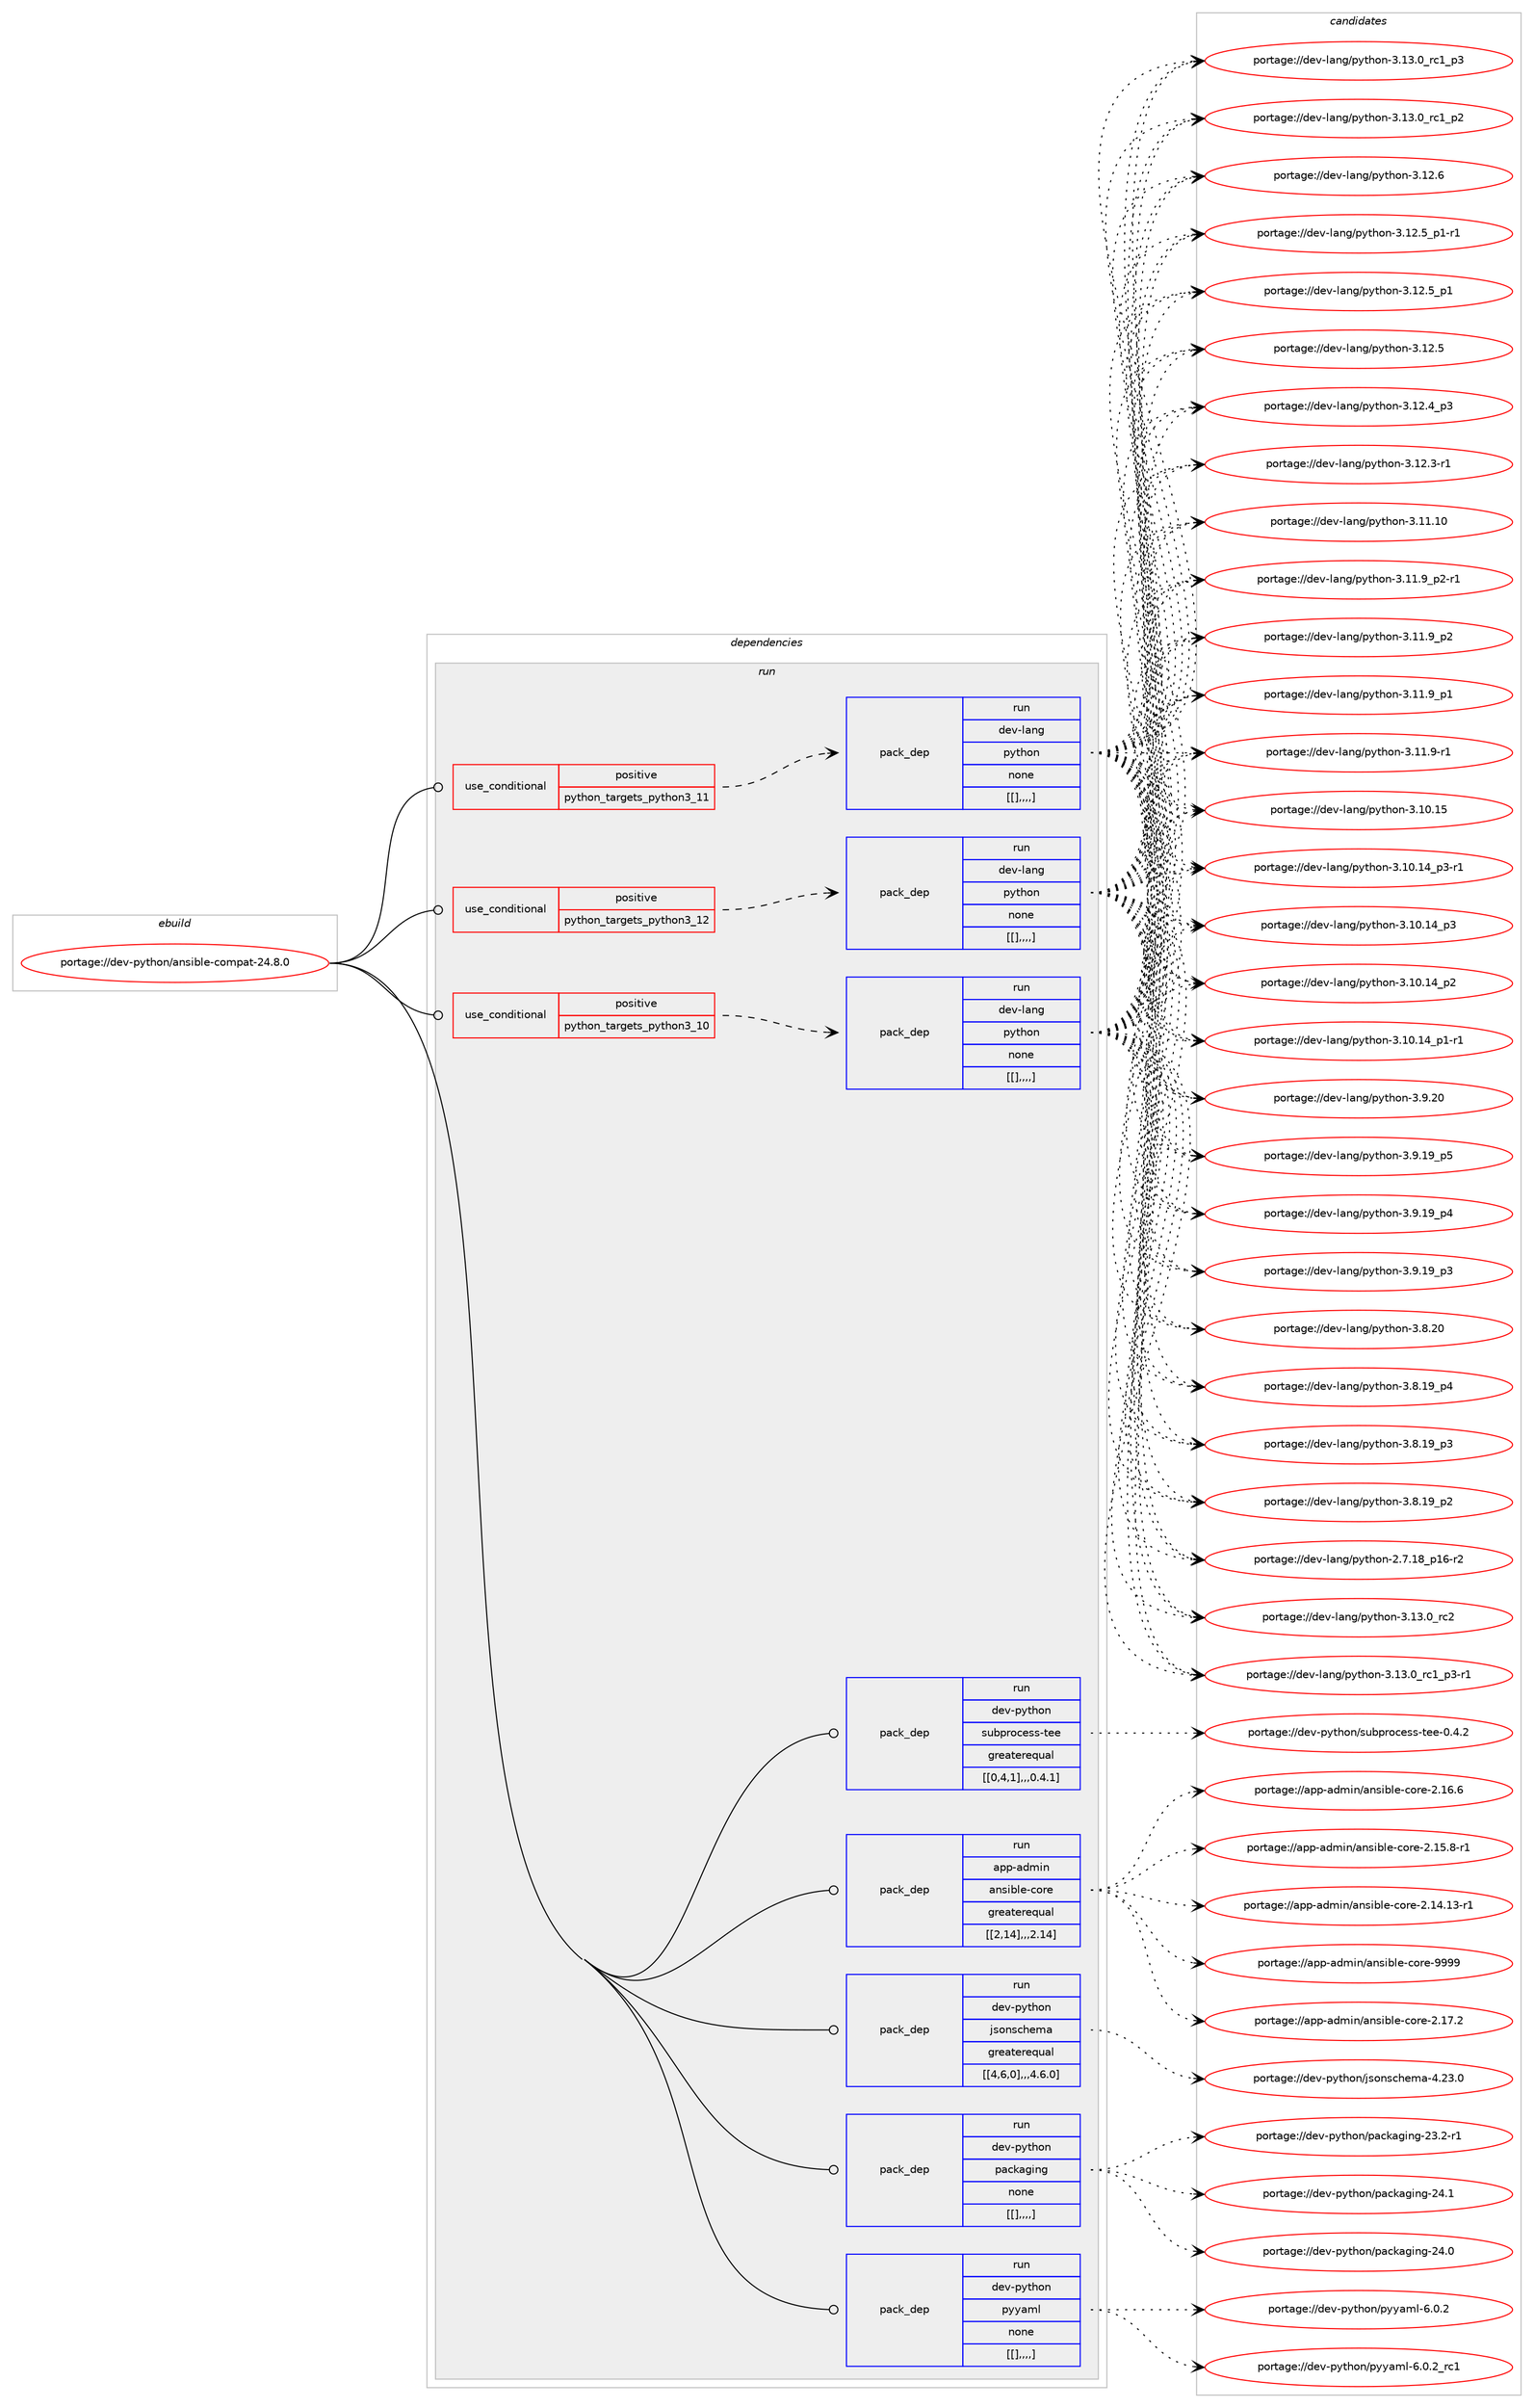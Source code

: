 digraph prolog {

# *************
# Graph options
# *************

newrank=true;
concentrate=true;
compound=true;
graph [rankdir=LR,fontname=Helvetica,fontsize=10,ranksep=1.5];#, ranksep=2.5, nodesep=0.2];
edge  [arrowhead=vee];
node  [fontname=Helvetica,fontsize=10];

# **********
# The ebuild
# **********

subgraph cluster_leftcol {
color=gray;
label=<<i>ebuild</i>>;
id [label="portage://dev-python/ansible-compat-24.8.0", color=red, width=4, href="../dev-python/ansible-compat-24.8.0.svg"];
}

# ****************
# The dependencies
# ****************

subgraph cluster_midcol {
color=gray;
label=<<i>dependencies</i>>;
subgraph cluster_compile {
fillcolor="#eeeeee";
style=filled;
label=<<i>compile</i>>;
}
subgraph cluster_compileandrun {
fillcolor="#eeeeee";
style=filled;
label=<<i>compile and run</i>>;
}
subgraph cluster_run {
fillcolor="#eeeeee";
style=filled;
label=<<i>run</i>>;
subgraph cond31398 {
dependency142624 [label=<<TABLE BORDER="0" CELLBORDER="1" CELLSPACING="0" CELLPADDING="4"><TR><TD ROWSPAN="3" CELLPADDING="10">use_conditional</TD></TR><TR><TD>positive</TD></TR><TR><TD>python_targets_python3_10</TD></TR></TABLE>>, shape=none, color=red];
subgraph pack110013 {
dependency142625 [label=<<TABLE BORDER="0" CELLBORDER="1" CELLSPACING="0" CELLPADDING="4" WIDTH="220"><TR><TD ROWSPAN="6" CELLPADDING="30">pack_dep</TD></TR><TR><TD WIDTH="110">run</TD></TR><TR><TD>dev-lang</TD></TR><TR><TD>python</TD></TR><TR><TD>none</TD></TR><TR><TD>[[],,,,]</TD></TR></TABLE>>, shape=none, color=blue];
}
dependency142624:e -> dependency142625:w [weight=20,style="dashed",arrowhead="vee"];
}
id:e -> dependency142624:w [weight=20,style="solid",arrowhead="odot"];
subgraph cond31399 {
dependency142626 [label=<<TABLE BORDER="0" CELLBORDER="1" CELLSPACING="0" CELLPADDING="4"><TR><TD ROWSPAN="3" CELLPADDING="10">use_conditional</TD></TR><TR><TD>positive</TD></TR><TR><TD>python_targets_python3_11</TD></TR></TABLE>>, shape=none, color=red];
subgraph pack110014 {
dependency142627 [label=<<TABLE BORDER="0" CELLBORDER="1" CELLSPACING="0" CELLPADDING="4" WIDTH="220"><TR><TD ROWSPAN="6" CELLPADDING="30">pack_dep</TD></TR><TR><TD WIDTH="110">run</TD></TR><TR><TD>dev-lang</TD></TR><TR><TD>python</TD></TR><TR><TD>none</TD></TR><TR><TD>[[],,,,]</TD></TR></TABLE>>, shape=none, color=blue];
}
dependency142626:e -> dependency142627:w [weight=20,style="dashed",arrowhead="vee"];
}
id:e -> dependency142626:w [weight=20,style="solid",arrowhead="odot"];
subgraph cond31400 {
dependency142628 [label=<<TABLE BORDER="0" CELLBORDER="1" CELLSPACING="0" CELLPADDING="4"><TR><TD ROWSPAN="3" CELLPADDING="10">use_conditional</TD></TR><TR><TD>positive</TD></TR><TR><TD>python_targets_python3_12</TD></TR></TABLE>>, shape=none, color=red];
subgraph pack110015 {
dependency142629 [label=<<TABLE BORDER="0" CELLBORDER="1" CELLSPACING="0" CELLPADDING="4" WIDTH="220"><TR><TD ROWSPAN="6" CELLPADDING="30">pack_dep</TD></TR><TR><TD WIDTH="110">run</TD></TR><TR><TD>dev-lang</TD></TR><TR><TD>python</TD></TR><TR><TD>none</TD></TR><TR><TD>[[],,,,]</TD></TR></TABLE>>, shape=none, color=blue];
}
dependency142628:e -> dependency142629:w [weight=20,style="dashed",arrowhead="vee"];
}
id:e -> dependency142628:w [weight=20,style="solid",arrowhead="odot"];
subgraph pack110016 {
dependency142630 [label=<<TABLE BORDER="0" CELLBORDER="1" CELLSPACING="0" CELLPADDING="4" WIDTH="220"><TR><TD ROWSPAN="6" CELLPADDING="30">pack_dep</TD></TR><TR><TD WIDTH="110">run</TD></TR><TR><TD>app-admin</TD></TR><TR><TD>ansible-core</TD></TR><TR><TD>greaterequal</TD></TR><TR><TD>[[2,14],,,2.14]</TD></TR></TABLE>>, shape=none, color=blue];
}
id:e -> dependency142630:w [weight=20,style="solid",arrowhead="odot"];
subgraph pack110017 {
dependency142631 [label=<<TABLE BORDER="0" CELLBORDER="1" CELLSPACING="0" CELLPADDING="4" WIDTH="220"><TR><TD ROWSPAN="6" CELLPADDING="30">pack_dep</TD></TR><TR><TD WIDTH="110">run</TD></TR><TR><TD>dev-python</TD></TR><TR><TD>jsonschema</TD></TR><TR><TD>greaterequal</TD></TR><TR><TD>[[4,6,0],,,4.6.0]</TD></TR></TABLE>>, shape=none, color=blue];
}
id:e -> dependency142631:w [weight=20,style="solid",arrowhead="odot"];
subgraph pack110018 {
dependency142632 [label=<<TABLE BORDER="0" CELLBORDER="1" CELLSPACING="0" CELLPADDING="4" WIDTH="220"><TR><TD ROWSPAN="6" CELLPADDING="30">pack_dep</TD></TR><TR><TD WIDTH="110">run</TD></TR><TR><TD>dev-python</TD></TR><TR><TD>packaging</TD></TR><TR><TD>none</TD></TR><TR><TD>[[],,,,]</TD></TR></TABLE>>, shape=none, color=blue];
}
id:e -> dependency142632:w [weight=20,style="solid",arrowhead="odot"];
subgraph pack110019 {
dependency142633 [label=<<TABLE BORDER="0" CELLBORDER="1" CELLSPACING="0" CELLPADDING="4" WIDTH="220"><TR><TD ROWSPAN="6" CELLPADDING="30">pack_dep</TD></TR><TR><TD WIDTH="110">run</TD></TR><TR><TD>dev-python</TD></TR><TR><TD>pyyaml</TD></TR><TR><TD>none</TD></TR><TR><TD>[[],,,,]</TD></TR></TABLE>>, shape=none, color=blue];
}
id:e -> dependency142633:w [weight=20,style="solid",arrowhead="odot"];
subgraph pack110020 {
dependency142634 [label=<<TABLE BORDER="0" CELLBORDER="1" CELLSPACING="0" CELLPADDING="4" WIDTH="220"><TR><TD ROWSPAN="6" CELLPADDING="30">pack_dep</TD></TR><TR><TD WIDTH="110">run</TD></TR><TR><TD>dev-python</TD></TR><TR><TD>subprocess-tee</TD></TR><TR><TD>greaterequal</TD></TR><TR><TD>[[0,4,1],,,0.4.1]</TD></TR></TABLE>>, shape=none, color=blue];
}
id:e -> dependency142634:w [weight=20,style="solid",arrowhead="odot"];
}
}

# **************
# The candidates
# **************

subgraph cluster_choices {
rank=same;
color=gray;
label=<<i>candidates</i>>;

subgraph choice110013 {
color=black;
nodesep=1;
choice10010111845108971101034711212111610411111045514649514648951149950 [label="portage://dev-lang/python-3.13.0_rc2", color=red, width=4,href="../dev-lang/python-3.13.0_rc2.svg"];
choice1001011184510897110103471121211161041111104551464951464895114994995112514511449 [label="portage://dev-lang/python-3.13.0_rc1_p3-r1", color=red, width=4,href="../dev-lang/python-3.13.0_rc1_p3-r1.svg"];
choice100101118451089711010347112121116104111110455146495146489511499499511251 [label="portage://dev-lang/python-3.13.0_rc1_p3", color=red, width=4,href="../dev-lang/python-3.13.0_rc1_p3.svg"];
choice100101118451089711010347112121116104111110455146495146489511499499511250 [label="portage://dev-lang/python-3.13.0_rc1_p2", color=red, width=4,href="../dev-lang/python-3.13.0_rc1_p2.svg"];
choice10010111845108971101034711212111610411111045514649504654 [label="portage://dev-lang/python-3.12.6", color=red, width=4,href="../dev-lang/python-3.12.6.svg"];
choice1001011184510897110103471121211161041111104551464950465395112494511449 [label="portage://dev-lang/python-3.12.5_p1-r1", color=red, width=4,href="../dev-lang/python-3.12.5_p1-r1.svg"];
choice100101118451089711010347112121116104111110455146495046539511249 [label="portage://dev-lang/python-3.12.5_p1", color=red, width=4,href="../dev-lang/python-3.12.5_p1.svg"];
choice10010111845108971101034711212111610411111045514649504653 [label="portage://dev-lang/python-3.12.5", color=red, width=4,href="../dev-lang/python-3.12.5.svg"];
choice100101118451089711010347112121116104111110455146495046529511251 [label="portage://dev-lang/python-3.12.4_p3", color=red, width=4,href="../dev-lang/python-3.12.4_p3.svg"];
choice100101118451089711010347112121116104111110455146495046514511449 [label="portage://dev-lang/python-3.12.3-r1", color=red, width=4,href="../dev-lang/python-3.12.3-r1.svg"];
choice1001011184510897110103471121211161041111104551464949464948 [label="portage://dev-lang/python-3.11.10", color=red, width=4,href="../dev-lang/python-3.11.10.svg"];
choice1001011184510897110103471121211161041111104551464949465795112504511449 [label="portage://dev-lang/python-3.11.9_p2-r1", color=red, width=4,href="../dev-lang/python-3.11.9_p2-r1.svg"];
choice100101118451089711010347112121116104111110455146494946579511250 [label="portage://dev-lang/python-3.11.9_p2", color=red, width=4,href="../dev-lang/python-3.11.9_p2.svg"];
choice100101118451089711010347112121116104111110455146494946579511249 [label="portage://dev-lang/python-3.11.9_p1", color=red, width=4,href="../dev-lang/python-3.11.9_p1.svg"];
choice100101118451089711010347112121116104111110455146494946574511449 [label="portage://dev-lang/python-3.11.9-r1", color=red, width=4,href="../dev-lang/python-3.11.9-r1.svg"];
choice1001011184510897110103471121211161041111104551464948464953 [label="portage://dev-lang/python-3.10.15", color=red, width=4,href="../dev-lang/python-3.10.15.svg"];
choice100101118451089711010347112121116104111110455146494846495295112514511449 [label="portage://dev-lang/python-3.10.14_p3-r1", color=red, width=4,href="../dev-lang/python-3.10.14_p3-r1.svg"];
choice10010111845108971101034711212111610411111045514649484649529511251 [label="portage://dev-lang/python-3.10.14_p3", color=red, width=4,href="../dev-lang/python-3.10.14_p3.svg"];
choice10010111845108971101034711212111610411111045514649484649529511250 [label="portage://dev-lang/python-3.10.14_p2", color=red, width=4,href="../dev-lang/python-3.10.14_p2.svg"];
choice100101118451089711010347112121116104111110455146494846495295112494511449 [label="portage://dev-lang/python-3.10.14_p1-r1", color=red, width=4,href="../dev-lang/python-3.10.14_p1-r1.svg"];
choice10010111845108971101034711212111610411111045514657465048 [label="portage://dev-lang/python-3.9.20", color=red, width=4,href="../dev-lang/python-3.9.20.svg"];
choice100101118451089711010347112121116104111110455146574649579511253 [label="portage://dev-lang/python-3.9.19_p5", color=red, width=4,href="../dev-lang/python-3.9.19_p5.svg"];
choice100101118451089711010347112121116104111110455146574649579511252 [label="portage://dev-lang/python-3.9.19_p4", color=red, width=4,href="../dev-lang/python-3.9.19_p4.svg"];
choice100101118451089711010347112121116104111110455146574649579511251 [label="portage://dev-lang/python-3.9.19_p3", color=red, width=4,href="../dev-lang/python-3.9.19_p3.svg"];
choice10010111845108971101034711212111610411111045514656465048 [label="portage://dev-lang/python-3.8.20", color=red, width=4,href="../dev-lang/python-3.8.20.svg"];
choice100101118451089711010347112121116104111110455146564649579511252 [label="portage://dev-lang/python-3.8.19_p4", color=red, width=4,href="../dev-lang/python-3.8.19_p4.svg"];
choice100101118451089711010347112121116104111110455146564649579511251 [label="portage://dev-lang/python-3.8.19_p3", color=red, width=4,href="../dev-lang/python-3.8.19_p3.svg"];
choice100101118451089711010347112121116104111110455146564649579511250 [label="portage://dev-lang/python-3.8.19_p2", color=red, width=4,href="../dev-lang/python-3.8.19_p2.svg"];
choice100101118451089711010347112121116104111110455046554649569511249544511450 [label="portage://dev-lang/python-2.7.18_p16-r2", color=red, width=4,href="../dev-lang/python-2.7.18_p16-r2.svg"];
dependency142625:e -> choice10010111845108971101034711212111610411111045514649514648951149950:w [style=dotted,weight="100"];
dependency142625:e -> choice1001011184510897110103471121211161041111104551464951464895114994995112514511449:w [style=dotted,weight="100"];
dependency142625:e -> choice100101118451089711010347112121116104111110455146495146489511499499511251:w [style=dotted,weight="100"];
dependency142625:e -> choice100101118451089711010347112121116104111110455146495146489511499499511250:w [style=dotted,weight="100"];
dependency142625:e -> choice10010111845108971101034711212111610411111045514649504654:w [style=dotted,weight="100"];
dependency142625:e -> choice1001011184510897110103471121211161041111104551464950465395112494511449:w [style=dotted,weight="100"];
dependency142625:e -> choice100101118451089711010347112121116104111110455146495046539511249:w [style=dotted,weight="100"];
dependency142625:e -> choice10010111845108971101034711212111610411111045514649504653:w [style=dotted,weight="100"];
dependency142625:e -> choice100101118451089711010347112121116104111110455146495046529511251:w [style=dotted,weight="100"];
dependency142625:e -> choice100101118451089711010347112121116104111110455146495046514511449:w [style=dotted,weight="100"];
dependency142625:e -> choice1001011184510897110103471121211161041111104551464949464948:w [style=dotted,weight="100"];
dependency142625:e -> choice1001011184510897110103471121211161041111104551464949465795112504511449:w [style=dotted,weight="100"];
dependency142625:e -> choice100101118451089711010347112121116104111110455146494946579511250:w [style=dotted,weight="100"];
dependency142625:e -> choice100101118451089711010347112121116104111110455146494946579511249:w [style=dotted,weight="100"];
dependency142625:e -> choice100101118451089711010347112121116104111110455146494946574511449:w [style=dotted,weight="100"];
dependency142625:e -> choice1001011184510897110103471121211161041111104551464948464953:w [style=dotted,weight="100"];
dependency142625:e -> choice100101118451089711010347112121116104111110455146494846495295112514511449:w [style=dotted,weight="100"];
dependency142625:e -> choice10010111845108971101034711212111610411111045514649484649529511251:w [style=dotted,weight="100"];
dependency142625:e -> choice10010111845108971101034711212111610411111045514649484649529511250:w [style=dotted,weight="100"];
dependency142625:e -> choice100101118451089711010347112121116104111110455146494846495295112494511449:w [style=dotted,weight="100"];
dependency142625:e -> choice10010111845108971101034711212111610411111045514657465048:w [style=dotted,weight="100"];
dependency142625:e -> choice100101118451089711010347112121116104111110455146574649579511253:w [style=dotted,weight="100"];
dependency142625:e -> choice100101118451089711010347112121116104111110455146574649579511252:w [style=dotted,weight="100"];
dependency142625:e -> choice100101118451089711010347112121116104111110455146574649579511251:w [style=dotted,weight="100"];
dependency142625:e -> choice10010111845108971101034711212111610411111045514656465048:w [style=dotted,weight="100"];
dependency142625:e -> choice100101118451089711010347112121116104111110455146564649579511252:w [style=dotted,weight="100"];
dependency142625:e -> choice100101118451089711010347112121116104111110455146564649579511251:w [style=dotted,weight="100"];
dependency142625:e -> choice100101118451089711010347112121116104111110455146564649579511250:w [style=dotted,weight="100"];
dependency142625:e -> choice100101118451089711010347112121116104111110455046554649569511249544511450:w [style=dotted,weight="100"];
}
subgraph choice110014 {
color=black;
nodesep=1;
choice10010111845108971101034711212111610411111045514649514648951149950 [label="portage://dev-lang/python-3.13.0_rc2", color=red, width=4,href="../dev-lang/python-3.13.0_rc2.svg"];
choice1001011184510897110103471121211161041111104551464951464895114994995112514511449 [label="portage://dev-lang/python-3.13.0_rc1_p3-r1", color=red, width=4,href="../dev-lang/python-3.13.0_rc1_p3-r1.svg"];
choice100101118451089711010347112121116104111110455146495146489511499499511251 [label="portage://dev-lang/python-3.13.0_rc1_p3", color=red, width=4,href="../dev-lang/python-3.13.0_rc1_p3.svg"];
choice100101118451089711010347112121116104111110455146495146489511499499511250 [label="portage://dev-lang/python-3.13.0_rc1_p2", color=red, width=4,href="../dev-lang/python-3.13.0_rc1_p2.svg"];
choice10010111845108971101034711212111610411111045514649504654 [label="portage://dev-lang/python-3.12.6", color=red, width=4,href="../dev-lang/python-3.12.6.svg"];
choice1001011184510897110103471121211161041111104551464950465395112494511449 [label="portage://dev-lang/python-3.12.5_p1-r1", color=red, width=4,href="../dev-lang/python-3.12.5_p1-r1.svg"];
choice100101118451089711010347112121116104111110455146495046539511249 [label="portage://dev-lang/python-3.12.5_p1", color=red, width=4,href="../dev-lang/python-3.12.5_p1.svg"];
choice10010111845108971101034711212111610411111045514649504653 [label="portage://dev-lang/python-3.12.5", color=red, width=4,href="../dev-lang/python-3.12.5.svg"];
choice100101118451089711010347112121116104111110455146495046529511251 [label="portage://dev-lang/python-3.12.4_p3", color=red, width=4,href="../dev-lang/python-3.12.4_p3.svg"];
choice100101118451089711010347112121116104111110455146495046514511449 [label="portage://dev-lang/python-3.12.3-r1", color=red, width=4,href="../dev-lang/python-3.12.3-r1.svg"];
choice1001011184510897110103471121211161041111104551464949464948 [label="portage://dev-lang/python-3.11.10", color=red, width=4,href="../dev-lang/python-3.11.10.svg"];
choice1001011184510897110103471121211161041111104551464949465795112504511449 [label="portage://dev-lang/python-3.11.9_p2-r1", color=red, width=4,href="../dev-lang/python-3.11.9_p2-r1.svg"];
choice100101118451089711010347112121116104111110455146494946579511250 [label="portage://dev-lang/python-3.11.9_p2", color=red, width=4,href="../dev-lang/python-3.11.9_p2.svg"];
choice100101118451089711010347112121116104111110455146494946579511249 [label="portage://dev-lang/python-3.11.9_p1", color=red, width=4,href="../dev-lang/python-3.11.9_p1.svg"];
choice100101118451089711010347112121116104111110455146494946574511449 [label="portage://dev-lang/python-3.11.9-r1", color=red, width=4,href="../dev-lang/python-3.11.9-r1.svg"];
choice1001011184510897110103471121211161041111104551464948464953 [label="portage://dev-lang/python-3.10.15", color=red, width=4,href="../dev-lang/python-3.10.15.svg"];
choice100101118451089711010347112121116104111110455146494846495295112514511449 [label="portage://dev-lang/python-3.10.14_p3-r1", color=red, width=4,href="../dev-lang/python-3.10.14_p3-r1.svg"];
choice10010111845108971101034711212111610411111045514649484649529511251 [label="portage://dev-lang/python-3.10.14_p3", color=red, width=4,href="../dev-lang/python-3.10.14_p3.svg"];
choice10010111845108971101034711212111610411111045514649484649529511250 [label="portage://dev-lang/python-3.10.14_p2", color=red, width=4,href="../dev-lang/python-3.10.14_p2.svg"];
choice100101118451089711010347112121116104111110455146494846495295112494511449 [label="portage://dev-lang/python-3.10.14_p1-r1", color=red, width=4,href="../dev-lang/python-3.10.14_p1-r1.svg"];
choice10010111845108971101034711212111610411111045514657465048 [label="portage://dev-lang/python-3.9.20", color=red, width=4,href="../dev-lang/python-3.9.20.svg"];
choice100101118451089711010347112121116104111110455146574649579511253 [label="portage://dev-lang/python-3.9.19_p5", color=red, width=4,href="../dev-lang/python-3.9.19_p5.svg"];
choice100101118451089711010347112121116104111110455146574649579511252 [label="portage://dev-lang/python-3.9.19_p4", color=red, width=4,href="../dev-lang/python-3.9.19_p4.svg"];
choice100101118451089711010347112121116104111110455146574649579511251 [label="portage://dev-lang/python-3.9.19_p3", color=red, width=4,href="../dev-lang/python-3.9.19_p3.svg"];
choice10010111845108971101034711212111610411111045514656465048 [label="portage://dev-lang/python-3.8.20", color=red, width=4,href="../dev-lang/python-3.8.20.svg"];
choice100101118451089711010347112121116104111110455146564649579511252 [label="portage://dev-lang/python-3.8.19_p4", color=red, width=4,href="../dev-lang/python-3.8.19_p4.svg"];
choice100101118451089711010347112121116104111110455146564649579511251 [label="portage://dev-lang/python-3.8.19_p3", color=red, width=4,href="../dev-lang/python-3.8.19_p3.svg"];
choice100101118451089711010347112121116104111110455146564649579511250 [label="portage://dev-lang/python-3.8.19_p2", color=red, width=4,href="../dev-lang/python-3.8.19_p2.svg"];
choice100101118451089711010347112121116104111110455046554649569511249544511450 [label="portage://dev-lang/python-2.7.18_p16-r2", color=red, width=4,href="../dev-lang/python-2.7.18_p16-r2.svg"];
dependency142627:e -> choice10010111845108971101034711212111610411111045514649514648951149950:w [style=dotted,weight="100"];
dependency142627:e -> choice1001011184510897110103471121211161041111104551464951464895114994995112514511449:w [style=dotted,weight="100"];
dependency142627:e -> choice100101118451089711010347112121116104111110455146495146489511499499511251:w [style=dotted,weight="100"];
dependency142627:e -> choice100101118451089711010347112121116104111110455146495146489511499499511250:w [style=dotted,weight="100"];
dependency142627:e -> choice10010111845108971101034711212111610411111045514649504654:w [style=dotted,weight="100"];
dependency142627:e -> choice1001011184510897110103471121211161041111104551464950465395112494511449:w [style=dotted,weight="100"];
dependency142627:e -> choice100101118451089711010347112121116104111110455146495046539511249:w [style=dotted,weight="100"];
dependency142627:e -> choice10010111845108971101034711212111610411111045514649504653:w [style=dotted,weight="100"];
dependency142627:e -> choice100101118451089711010347112121116104111110455146495046529511251:w [style=dotted,weight="100"];
dependency142627:e -> choice100101118451089711010347112121116104111110455146495046514511449:w [style=dotted,weight="100"];
dependency142627:e -> choice1001011184510897110103471121211161041111104551464949464948:w [style=dotted,weight="100"];
dependency142627:e -> choice1001011184510897110103471121211161041111104551464949465795112504511449:w [style=dotted,weight="100"];
dependency142627:e -> choice100101118451089711010347112121116104111110455146494946579511250:w [style=dotted,weight="100"];
dependency142627:e -> choice100101118451089711010347112121116104111110455146494946579511249:w [style=dotted,weight="100"];
dependency142627:e -> choice100101118451089711010347112121116104111110455146494946574511449:w [style=dotted,weight="100"];
dependency142627:e -> choice1001011184510897110103471121211161041111104551464948464953:w [style=dotted,weight="100"];
dependency142627:e -> choice100101118451089711010347112121116104111110455146494846495295112514511449:w [style=dotted,weight="100"];
dependency142627:e -> choice10010111845108971101034711212111610411111045514649484649529511251:w [style=dotted,weight="100"];
dependency142627:e -> choice10010111845108971101034711212111610411111045514649484649529511250:w [style=dotted,weight="100"];
dependency142627:e -> choice100101118451089711010347112121116104111110455146494846495295112494511449:w [style=dotted,weight="100"];
dependency142627:e -> choice10010111845108971101034711212111610411111045514657465048:w [style=dotted,weight="100"];
dependency142627:e -> choice100101118451089711010347112121116104111110455146574649579511253:w [style=dotted,weight="100"];
dependency142627:e -> choice100101118451089711010347112121116104111110455146574649579511252:w [style=dotted,weight="100"];
dependency142627:e -> choice100101118451089711010347112121116104111110455146574649579511251:w [style=dotted,weight="100"];
dependency142627:e -> choice10010111845108971101034711212111610411111045514656465048:w [style=dotted,weight="100"];
dependency142627:e -> choice100101118451089711010347112121116104111110455146564649579511252:w [style=dotted,weight="100"];
dependency142627:e -> choice100101118451089711010347112121116104111110455146564649579511251:w [style=dotted,weight="100"];
dependency142627:e -> choice100101118451089711010347112121116104111110455146564649579511250:w [style=dotted,weight="100"];
dependency142627:e -> choice100101118451089711010347112121116104111110455046554649569511249544511450:w [style=dotted,weight="100"];
}
subgraph choice110015 {
color=black;
nodesep=1;
choice10010111845108971101034711212111610411111045514649514648951149950 [label="portage://dev-lang/python-3.13.0_rc2", color=red, width=4,href="../dev-lang/python-3.13.0_rc2.svg"];
choice1001011184510897110103471121211161041111104551464951464895114994995112514511449 [label="portage://dev-lang/python-3.13.0_rc1_p3-r1", color=red, width=4,href="../dev-lang/python-3.13.0_rc1_p3-r1.svg"];
choice100101118451089711010347112121116104111110455146495146489511499499511251 [label="portage://dev-lang/python-3.13.0_rc1_p3", color=red, width=4,href="../dev-lang/python-3.13.0_rc1_p3.svg"];
choice100101118451089711010347112121116104111110455146495146489511499499511250 [label="portage://dev-lang/python-3.13.0_rc1_p2", color=red, width=4,href="../dev-lang/python-3.13.0_rc1_p2.svg"];
choice10010111845108971101034711212111610411111045514649504654 [label="portage://dev-lang/python-3.12.6", color=red, width=4,href="../dev-lang/python-3.12.6.svg"];
choice1001011184510897110103471121211161041111104551464950465395112494511449 [label="portage://dev-lang/python-3.12.5_p1-r1", color=red, width=4,href="../dev-lang/python-3.12.5_p1-r1.svg"];
choice100101118451089711010347112121116104111110455146495046539511249 [label="portage://dev-lang/python-3.12.5_p1", color=red, width=4,href="../dev-lang/python-3.12.5_p1.svg"];
choice10010111845108971101034711212111610411111045514649504653 [label="portage://dev-lang/python-3.12.5", color=red, width=4,href="../dev-lang/python-3.12.5.svg"];
choice100101118451089711010347112121116104111110455146495046529511251 [label="portage://dev-lang/python-3.12.4_p3", color=red, width=4,href="../dev-lang/python-3.12.4_p3.svg"];
choice100101118451089711010347112121116104111110455146495046514511449 [label="portage://dev-lang/python-3.12.3-r1", color=red, width=4,href="../dev-lang/python-3.12.3-r1.svg"];
choice1001011184510897110103471121211161041111104551464949464948 [label="portage://dev-lang/python-3.11.10", color=red, width=4,href="../dev-lang/python-3.11.10.svg"];
choice1001011184510897110103471121211161041111104551464949465795112504511449 [label="portage://dev-lang/python-3.11.9_p2-r1", color=red, width=4,href="../dev-lang/python-3.11.9_p2-r1.svg"];
choice100101118451089711010347112121116104111110455146494946579511250 [label="portage://dev-lang/python-3.11.9_p2", color=red, width=4,href="../dev-lang/python-3.11.9_p2.svg"];
choice100101118451089711010347112121116104111110455146494946579511249 [label="portage://dev-lang/python-3.11.9_p1", color=red, width=4,href="../dev-lang/python-3.11.9_p1.svg"];
choice100101118451089711010347112121116104111110455146494946574511449 [label="portage://dev-lang/python-3.11.9-r1", color=red, width=4,href="../dev-lang/python-3.11.9-r1.svg"];
choice1001011184510897110103471121211161041111104551464948464953 [label="portage://dev-lang/python-3.10.15", color=red, width=4,href="../dev-lang/python-3.10.15.svg"];
choice100101118451089711010347112121116104111110455146494846495295112514511449 [label="portage://dev-lang/python-3.10.14_p3-r1", color=red, width=4,href="../dev-lang/python-3.10.14_p3-r1.svg"];
choice10010111845108971101034711212111610411111045514649484649529511251 [label="portage://dev-lang/python-3.10.14_p3", color=red, width=4,href="../dev-lang/python-3.10.14_p3.svg"];
choice10010111845108971101034711212111610411111045514649484649529511250 [label="portage://dev-lang/python-3.10.14_p2", color=red, width=4,href="../dev-lang/python-3.10.14_p2.svg"];
choice100101118451089711010347112121116104111110455146494846495295112494511449 [label="portage://dev-lang/python-3.10.14_p1-r1", color=red, width=4,href="../dev-lang/python-3.10.14_p1-r1.svg"];
choice10010111845108971101034711212111610411111045514657465048 [label="portage://dev-lang/python-3.9.20", color=red, width=4,href="../dev-lang/python-3.9.20.svg"];
choice100101118451089711010347112121116104111110455146574649579511253 [label="portage://dev-lang/python-3.9.19_p5", color=red, width=4,href="../dev-lang/python-3.9.19_p5.svg"];
choice100101118451089711010347112121116104111110455146574649579511252 [label="portage://dev-lang/python-3.9.19_p4", color=red, width=4,href="../dev-lang/python-3.9.19_p4.svg"];
choice100101118451089711010347112121116104111110455146574649579511251 [label="portage://dev-lang/python-3.9.19_p3", color=red, width=4,href="../dev-lang/python-3.9.19_p3.svg"];
choice10010111845108971101034711212111610411111045514656465048 [label="portage://dev-lang/python-3.8.20", color=red, width=4,href="../dev-lang/python-3.8.20.svg"];
choice100101118451089711010347112121116104111110455146564649579511252 [label="portage://dev-lang/python-3.8.19_p4", color=red, width=4,href="../dev-lang/python-3.8.19_p4.svg"];
choice100101118451089711010347112121116104111110455146564649579511251 [label="portage://dev-lang/python-3.8.19_p3", color=red, width=4,href="../dev-lang/python-3.8.19_p3.svg"];
choice100101118451089711010347112121116104111110455146564649579511250 [label="portage://dev-lang/python-3.8.19_p2", color=red, width=4,href="../dev-lang/python-3.8.19_p2.svg"];
choice100101118451089711010347112121116104111110455046554649569511249544511450 [label="portage://dev-lang/python-2.7.18_p16-r2", color=red, width=4,href="../dev-lang/python-2.7.18_p16-r2.svg"];
dependency142629:e -> choice10010111845108971101034711212111610411111045514649514648951149950:w [style=dotted,weight="100"];
dependency142629:e -> choice1001011184510897110103471121211161041111104551464951464895114994995112514511449:w [style=dotted,weight="100"];
dependency142629:e -> choice100101118451089711010347112121116104111110455146495146489511499499511251:w [style=dotted,weight="100"];
dependency142629:e -> choice100101118451089711010347112121116104111110455146495146489511499499511250:w [style=dotted,weight="100"];
dependency142629:e -> choice10010111845108971101034711212111610411111045514649504654:w [style=dotted,weight="100"];
dependency142629:e -> choice1001011184510897110103471121211161041111104551464950465395112494511449:w [style=dotted,weight="100"];
dependency142629:e -> choice100101118451089711010347112121116104111110455146495046539511249:w [style=dotted,weight="100"];
dependency142629:e -> choice10010111845108971101034711212111610411111045514649504653:w [style=dotted,weight="100"];
dependency142629:e -> choice100101118451089711010347112121116104111110455146495046529511251:w [style=dotted,weight="100"];
dependency142629:e -> choice100101118451089711010347112121116104111110455146495046514511449:w [style=dotted,weight="100"];
dependency142629:e -> choice1001011184510897110103471121211161041111104551464949464948:w [style=dotted,weight="100"];
dependency142629:e -> choice1001011184510897110103471121211161041111104551464949465795112504511449:w [style=dotted,weight="100"];
dependency142629:e -> choice100101118451089711010347112121116104111110455146494946579511250:w [style=dotted,weight="100"];
dependency142629:e -> choice100101118451089711010347112121116104111110455146494946579511249:w [style=dotted,weight="100"];
dependency142629:e -> choice100101118451089711010347112121116104111110455146494946574511449:w [style=dotted,weight="100"];
dependency142629:e -> choice1001011184510897110103471121211161041111104551464948464953:w [style=dotted,weight="100"];
dependency142629:e -> choice100101118451089711010347112121116104111110455146494846495295112514511449:w [style=dotted,weight="100"];
dependency142629:e -> choice10010111845108971101034711212111610411111045514649484649529511251:w [style=dotted,weight="100"];
dependency142629:e -> choice10010111845108971101034711212111610411111045514649484649529511250:w [style=dotted,weight="100"];
dependency142629:e -> choice100101118451089711010347112121116104111110455146494846495295112494511449:w [style=dotted,weight="100"];
dependency142629:e -> choice10010111845108971101034711212111610411111045514657465048:w [style=dotted,weight="100"];
dependency142629:e -> choice100101118451089711010347112121116104111110455146574649579511253:w [style=dotted,weight="100"];
dependency142629:e -> choice100101118451089711010347112121116104111110455146574649579511252:w [style=dotted,weight="100"];
dependency142629:e -> choice100101118451089711010347112121116104111110455146574649579511251:w [style=dotted,weight="100"];
dependency142629:e -> choice10010111845108971101034711212111610411111045514656465048:w [style=dotted,weight="100"];
dependency142629:e -> choice100101118451089711010347112121116104111110455146564649579511252:w [style=dotted,weight="100"];
dependency142629:e -> choice100101118451089711010347112121116104111110455146564649579511251:w [style=dotted,weight="100"];
dependency142629:e -> choice100101118451089711010347112121116104111110455146564649579511250:w [style=dotted,weight="100"];
dependency142629:e -> choice100101118451089711010347112121116104111110455046554649569511249544511450:w [style=dotted,weight="100"];
}
subgraph choice110016 {
color=black;
nodesep=1;
choice97112112459710010910511047971101151059810810145991111141014557575757 [label="portage://app-admin/ansible-core-9999", color=red, width=4,href="../app-admin/ansible-core-9999.svg"];
choice971121124597100109105110479711011510598108101459911111410145504649554650 [label="portage://app-admin/ansible-core-2.17.2", color=red, width=4,href="../app-admin/ansible-core-2.17.2.svg"];
choice971121124597100109105110479711011510598108101459911111410145504649544654 [label="portage://app-admin/ansible-core-2.16.6", color=red, width=4,href="../app-admin/ansible-core-2.16.6.svg"];
choice9711211245971001091051104797110115105981081014599111114101455046495346564511449 [label="portage://app-admin/ansible-core-2.15.8-r1", color=red, width=4,href="../app-admin/ansible-core-2.15.8-r1.svg"];
choice971121124597100109105110479711011510598108101459911111410145504649524649514511449 [label="portage://app-admin/ansible-core-2.14.13-r1", color=red, width=4,href="../app-admin/ansible-core-2.14.13-r1.svg"];
dependency142630:e -> choice97112112459710010910511047971101151059810810145991111141014557575757:w [style=dotted,weight="100"];
dependency142630:e -> choice971121124597100109105110479711011510598108101459911111410145504649554650:w [style=dotted,weight="100"];
dependency142630:e -> choice971121124597100109105110479711011510598108101459911111410145504649544654:w [style=dotted,weight="100"];
dependency142630:e -> choice9711211245971001091051104797110115105981081014599111114101455046495346564511449:w [style=dotted,weight="100"];
dependency142630:e -> choice971121124597100109105110479711011510598108101459911111410145504649524649514511449:w [style=dotted,weight="100"];
}
subgraph choice110017 {
color=black;
nodesep=1;
choice1001011184511212111610411111047106115111110115991041011099745524650514648 [label="portage://dev-python/jsonschema-4.23.0", color=red, width=4,href="../dev-python/jsonschema-4.23.0.svg"];
dependency142631:e -> choice1001011184511212111610411111047106115111110115991041011099745524650514648:w [style=dotted,weight="100"];
}
subgraph choice110018 {
color=black;
nodesep=1;
choice10010111845112121116104111110471129799107971031051101034550524649 [label="portage://dev-python/packaging-24.1", color=red, width=4,href="../dev-python/packaging-24.1.svg"];
choice10010111845112121116104111110471129799107971031051101034550524648 [label="portage://dev-python/packaging-24.0", color=red, width=4,href="../dev-python/packaging-24.0.svg"];
choice100101118451121211161041111104711297991079710310511010345505146504511449 [label="portage://dev-python/packaging-23.2-r1", color=red, width=4,href="../dev-python/packaging-23.2-r1.svg"];
dependency142632:e -> choice10010111845112121116104111110471129799107971031051101034550524649:w [style=dotted,weight="100"];
dependency142632:e -> choice10010111845112121116104111110471129799107971031051101034550524648:w [style=dotted,weight="100"];
dependency142632:e -> choice100101118451121211161041111104711297991079710310511010345505146504511449:w [style=dotted,weight="100"];
}
subgraph choice110019 {
color=black;
nodesep=1;
choice100101118451121211161041111104711212112197109108455446484650951149949 [label="portage://dev-python/pyyaml-6.0.2_rc1", color=red, width=4,href="../dev-python/pyyaml-6.0.2_rc1.svg"];
choice100101118451121211161041111104711212112197109108455446484650 [label="portage://dev-python/pyyaml-6.0.2", color=red, width=4,href="../dev-python/pyyaml-6.0.2.svg"];
dependency142633:e -> choice100101118451121211161041111104711212112197109108455446484650951149949:w [style=dotted,weight="100"];
dependency142633:e -> choice100101118451121211161041111104711212112197109108455446484650:w [style=dotted,weight="100"];
}
subgraph choice110020 {
color=black;
nodesep=1;
choice1001011184511212111610411111047115117981121141119910111511545116101101454846524650 [label="portage://dev-python/subprocess-tee-0.4.2", color=red, width=4,href="../dev-python/subprocess-tee-0.4.2.svg"];
dependency142634:e -> choice1001011184511212111610411111047115117981121141119910111511545116101101454846524650:w [style=dotted,weight="100"];
}
}

}
